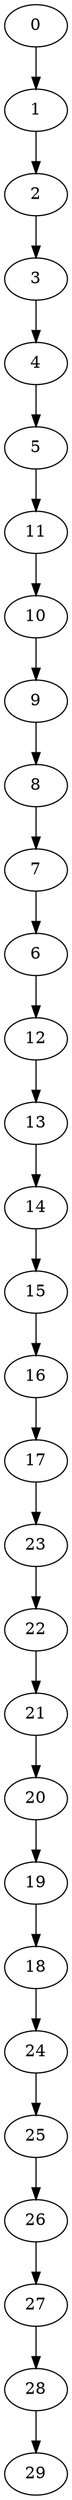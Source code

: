 digraph my_graph {
0;
1;
2;
3;
4;
5;
11;
10;
9;
8;
7;
6;
12;
13;
14;
15;
16;
17;
23;
22;
21;
20;
19;
18;
24;
25;
26;
27;
28;
29;
0->1
1->2
2->3
3->4
4->5
5->11
11->10
10->9
9->8
8->7
7->6
6->12
12->13
13->14
14->15
15->16
16->17
17->23
23->22
22->21
21->20
20->19
19->18
18->24
24->25
25->26
26->27
27->28
28->29
}